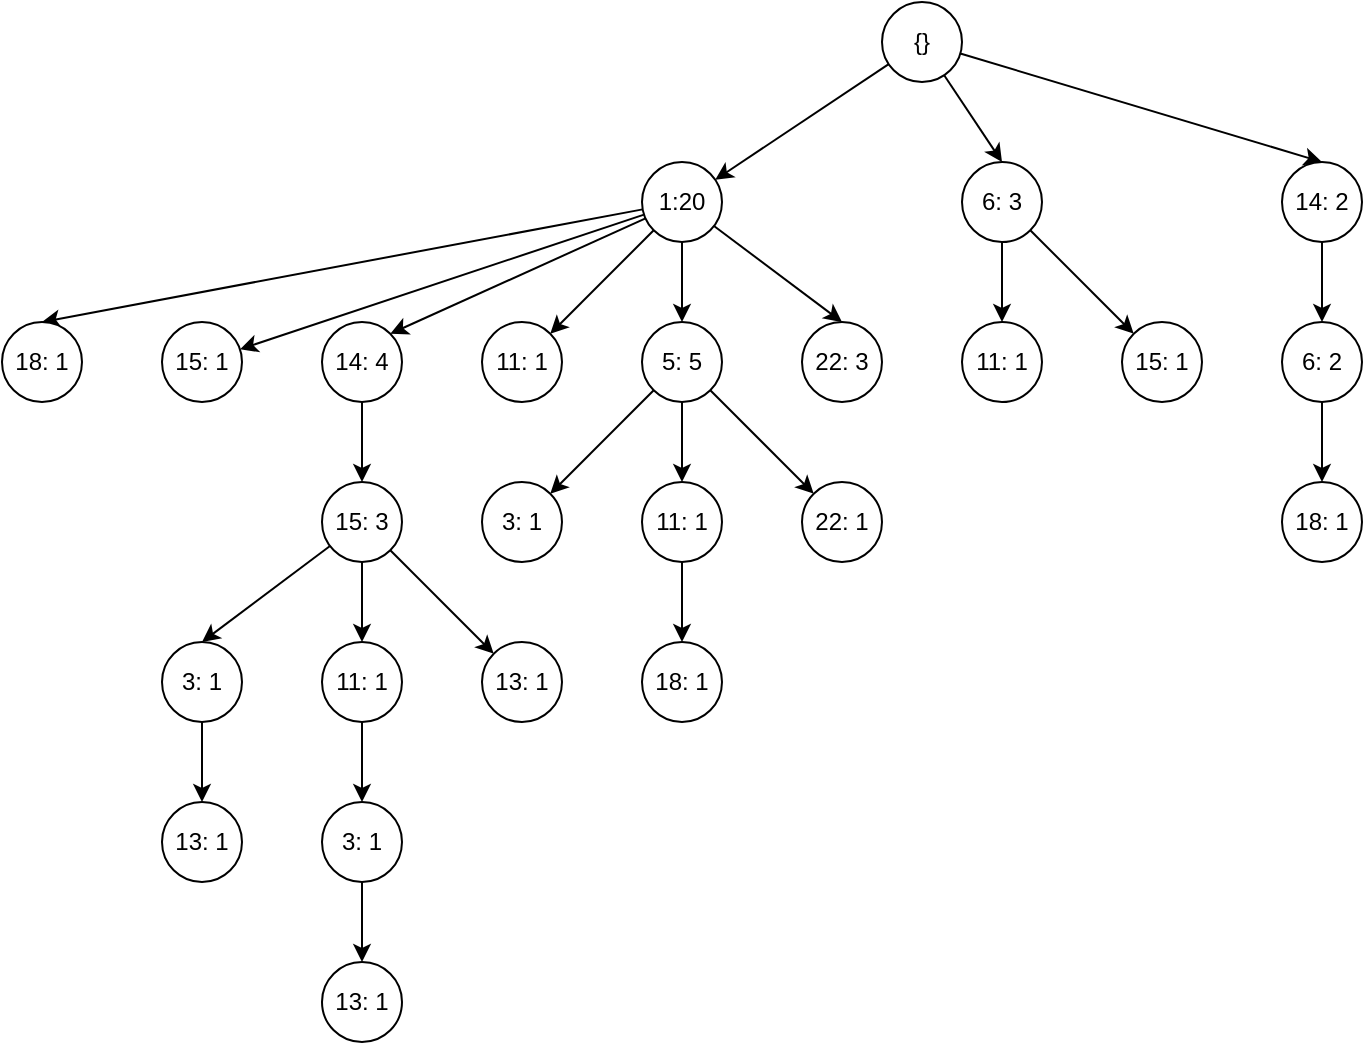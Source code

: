 <mxfile version="21.1.1" type="device">
  <diagram name="Halaman-1" id="EBV6HWbrfyG-JuRkRw2B">
    <mxGraphModel dx="1574" dy="477" grid="1" gridSize="10" guides="1" tooltips="1" connect="1" arrows="1" fold="1" page="1" pageScale="1" pageWidth="827" pageHeight="1169" math="0" shadow="0">
      <root>
        <mxCell id="0" />
        <mxCell id="1" parent="0" />
        <mxCell id="D3o4ojIBJB-GTlFPEu90-47" style="rounded=0;orthogonalLoop=1;jettySize=auto;html=1;" parent="1" source="D3o4ojIBJB-GTlFPEu90-1" target="D3o4ojIBJB-GTlFPEu90-45" edge="1">
          <mxGeometry relative="1" as="geometry" />
        </mxCell>
        <mxCell id="D3o4ojIBJB-GTlFPEu90-78" style="rounded=0;orthogonalLoop=1;jettySize=auto;html=1;entryX=0.5;entryY=0;entryDx=0;entryDy=0;" parent="1" source="D3o4ojIBJB-GTlFPEu90-1" target="D3o4ojIBJB-GTlFPEu90-77" edge="1">
          <mxGeometry relative="1" as="geometry" />
        </mxCell>
        <mxCell id="D3o4ojIBJB-GTlFPEu90-83" style="rounded=0;orthogonalLoop=1;jettySize=auto;html=1;entryX=0.5;entryY=0;entryDx=0;entryDy=0;" parent="1" source="D3o4ojIBJB-GTlFPEu90-1" target="D3o4ojIBJB-GTlFPEu90-80" edge="1">
          <mxGeometry relative="1" as="geometry" />
        </mxCell>
        <mxCell id="D3o4ojIBJB-GTlFPEu90-1" value="{}" style="ellipse;whiteSpace=wrap;html=1;aspect=fixed;" parent="1" vertex="1">
          <mxGeometry x="400" y="80" width="40" height="40" as="geometry" />
        </mxCell>
        <mxCell id="D3o4ojIBJB-GTlFPEu90-51" style="edgeStyle=orthogonalEdgeStyle;rounded=0;orthogonalLoop=1;jettySize=auto;html=1;" parent="1" source="D3o4ojIBJB-GTlFPEu90-45" target="D3o4ojIBJB-GTlFPEu90-50" edge="1">
          <mxGeometry relative="1" as="geometry" />
        </mxCell>
        <mxCell id="D3o4ojIBJB-GTlFPEu90-55" style="rounded=0;orthogonalLoop=1;jettySize=auto;html=1;entryX=1;entryY=0;entryDx=0;entryDy=0;" parent="1" source="D3o4ojIBJB-GTlFPEu90-45" target="D3o4ojIBJB-GTlFPEu90-54" edge="1">
          <mxGeometry relative="1" as="geometry" />
        </mxCell>
        <mxCell id="D3o4ojIBJB-GTlFPEu90-61" style="rounded=0;orthogonalLoop=1;jettySize=auto;html=1;entryX=1;entryY=0;entryDx=0;entryDy=0;" parent="1" source="D3o4ojIBJB-GTlFPEu90-45" target="D3o4ojIBJB-GTlFPEu90-56" edge="1">
          <mxGeometry relative="1" as="geometry" />
        </mxCell>
        <mxCell id="D3o4ojIBJB-GTlFPEu90-75" style="rounded=0;orthogonalLoop=1;jettySize=auto;html=1;entryX=0.5;entryY=0;entryDx=0;entryDy=0;" parent="1" source="D3o4ojIBJB-GTlFPEu90-45" target="D3o4ojIBJB-GTlFPEu90-74" edge="1">
          <mxGeometry relative="1" as="geometry" />
        </mxCell>
        <mxCell id="D3o4ojIBJB-GTlFPEu90-89" style="rounded=0;orthogonalLoop=1;jettySize=auto;html=1;" parent="1" source="D3o4ojIBJB-GTlFPEu90-45" target="D3o4ojIBJB-GTlFPEu90-88" edge="1">
          <mxGeometry relative="1" as="geometry" />
        </mxCell>
        <mxCell id="D3o4ojIBJB-GTlFPEu90-91" style="rounded=0;orthogonalLoop=1;jettySize=auto;html=1;entryX=0.5;entryY=0;entryDx=0;entryDy=0;" parent="1" source="D3o4ojIBJB-GTlFPEu90-45" target="D3o4ojIBJB-GTlFPEu90-90" edge="1">
          <mxGeometry relative="1" as="geometry" />
        </mxCell>
        <mxCell id="D3o4ojIBJB-GTlFPEu90-45" value="1:20" style="ellipse;whiteSpace=wrap;html=1;aspect=fixed;" parent="1" vertex="1">
          <mxGeometry x="280" y="160" width="40" height="40" as="geometry" />
        </mxCell>
        <mxCell id="D3o4ojIBJB-GTlFPEu90-53" style="rounded=0;orthogonalLoop=1;jettySize=auto;html=1;" parent="1" source="D3o4ojIBJB-GTlFPEu90-50" target="D3o4ojIBJB-GTlFPEu90-52" edge="1">
          <mxGeometry relative="1" as="geometry" />
        </mxCell>
        <mxCell id="D3o4ojIBJB-GTlFPEu90-67" style="rounded=0;orthogonalLoop=1;jettySize=auto;html=1;entryX=0.5;entryY=0;entryDx=0;entryDy=0;" parent="1" source="D3o4ojIBJB-GTlFPEu90-50" target="D3o4ojIBJB-GTlFPEu90-66" edge="1">
          <mxGeometry relative="1" as="geometry">
            <mxPoint x="340" y="330" as="targetPoint" />
          </mxGeometry>
        </mxCell>
        <mxCell id="D3o4ojIBJB-GTlFPEu90-87" style="rounded=0;orthogonalLoop=1;jettySize=auto;html=1;entryX=0;entryY=0;entryDx=0;entryDy=0;" parent="1" source="D3o4ojIBJB-GTlFPEu90-50" target="D3o4ojIBJB-GTlFPEu90-86" edge="1">
          <mxGeometry relative="1" as="geometry" />
        </mxCell>
        <mxCell id="D3o4ojIBJB-GTlFPEu90-50" value="5: 5" style="ellipse;whiteSpace=wrap;html=1;aspect=fixed;" parent="1" vertex="1">
          <mxGeometry x="280" y="240" width="40" height="40" as="geometry" />
        </mxCell>
        <mxCell id="D3o4ojIBJB-GTlFPEu90-52" value="3: 1" style="ellipse;whiteSpace=wrap;html=1;aspect=fixed;direction=south;" parent="1" vertex="1">
          <mxGeometry x="200" y="320" width="40" height="40" as="geometry" />
        </mxCell>
        <mxCell id="D3o4ojIBJB-GTlFPEu90-54" value="11: 1" style="ellipse;whiteSpace=wrap;html=1;aspect=fixed;" parent="1" vertex="1">
          <mxGeometry x="200" y="240" width="40" height="40" as="geometry" />
        </mxCell>
        <mxCell id="D3o4ojIBJB-GTlFPEu90-62" style="edgeStyle=orthogonalEdgeStyle;rounded=0;orthogonalLoop=1;jettySize=auto;html=1;entryX=0.5;entryY=0;entryDx=0;entryDy=0;" parent="1" source="D3o4ojIBJB-GTlFPEu90-56" target="D3o4ojIBJB-GTlFPEu90-57" edge="1">
          <mxGeometry relative="1" as="geometry" />
        </mxCell>
        <mxCell id="D3o4ojIBJB-GTlFPEu90-56" value="14: 4" style="ellipse;whiteSpace=wrap;html=1;aspect=fixed;" parent="1" vertex="1">
          <mxGeometry x="120" y="240" width="40" height="40" as="geometry" />
        </mxCell>
        <mxCell id="D3o4ojIBJB-GTlFPEu90-63" style="edgeStyle=orthogonalEdgeStyle;rounded=0;orthogonalLoop=1;jettySize=auto;html=1;entryX=0.5;entryY=0;entryDx=0;entryDy=0;" parent="1" source="D3o4ojIBJB-GTlFPEu90-57" target="D3o4ojIBJB-GTlFPEu90-58" edge="1">
          <mxGeometry relative="1" as="geometry" />
        </mxCell>
        <mxCell id="D3o4ojIBJB-GTlFPEu90-69" style="rounded=0;orthogonalLoop=1;jettySize=auto;html=1;entryX=0;entryY=0;entryDx=0;entryDy=0;" parent="1" source="D3o4ojIBJB-GTlFPEu90-57" target="D3o4ojIBJB-GTlFPEu90-68" edge="1">
          <mxGeometry relative="1" as="geometry" />
        </mxCell>
        <mxCell id="D3o4ojIBJB-GTlFPEu90-72" style="rounded=0;orthogonalLoop=1;jettySize=auto;html=1;entryX=0.5;entryY=0;entryDx=0;entryDy=0;" parent="1" source="D3o4ojIBJB-GTlFPEu90-57" target="D3o4ojIBJB-GTlFPEu90-71" edge="1">
          <mxGeometry relative="1" as="geometry" />
        </mxCell>
        <mxCell id="D3o4ojIBJB-GTlFPEu90-57" value="15: 3" style="ellipse;whiteSpace=wrap;html=1;aspect=fixed;" parent="1" vertex="1">
          <mxGeometry x="120" y="320" width="40" height="40" as="geometry" />
        </mxCell>
        <mxCell id="D3o4ojIBJB-GTlFPEu90-64" style="edgeStyle=orthogonalEdgeStyle;rounded=0;orthogonalLoop=1;jettySize=auto;html=1;entryX=0.5;entryY=0;entryDx=0;entryDy=0;" parent="1" source="D3o4ojIBJB-GTlFPEu90-58" target="D3o4ojIBJB-GTlFPEu90-59" edge="1">
          <mxGeometry relative="1" as="geometry" />
        </mxCell>
        <mxCell id="D3o4ojIBJB-GTlFPEu90-58" value="11: 1" style="ellipse;whiteSpace=wrap;html=1;aspect=fixed;" parent="1" vertex="1">
          <mxGeometry x="120" y="400" width="40" height="40" as="geometry" />
        </mxCell>
        <mxCell id="D3o4ojIBJB-GTlFPEu90-65" style="edgeStyle=orthogonalEdgeStyle;rounded=0;orthogonalLoop=1;jettySize=auto;html=1;entryX=0.5;entryY=0;entryDx=0;entryDy=0;" parent="1" source="D3o4ojIBJB-GTlFPEu90-59" target="D3o4ojIBJB-GTlFPEu90-60" edge="1">
          <mxGeometry relative="1" as="geometry" />
        </mxCell>
        <mxCell id="D3o4ojIBJB-GTlFPEu90-59" value="3: 1" style="ellipse;whiteSpace=wrap;html=1;aspect=fixed;" parent="1" vertex="1">
          <mxGeometry x="120" y="480" width="40" height="40" as="geometry" />
        </mxCell>
        <mxCell id="D3o4ojIBJB-GTlFPEu90-60" value="13: 1" style="ellipse;whiteSpace=wrap;html=1;aspect=fixed;" parent="1" vertex="1">
          <mxGeometry x="120" y="560" width="40" height="40" as="geometry" />
        </mxCell>
        <mxCell id="xqMMkBZxpPEa3CdMx8rW-2" style="edgeStyle=orthogonalEdgeStyle;rounded=0;orthogonalLoop=1;jettySize=auto;html=1;entryX=0.5;entryY=0;entryDx=0;entryDy=0;" edge="1" parent="1" source="D3o4ojIBJB-GTlFPEu90-66" target="xqMMkBZxpPEa3CdMx8rW-1">
          <mxGeometry relative="1" as="geometry" />
        </mxCell>
        <mxCell id="D3o4ojIBJB-GTlFPEu90-66" value="11: 1" style="ellipse;whiteSpace=wrap;html=1;aspect=fixed;" parent="1" vertex="1">
          <mxGeometry x="280" y="320" width="40" height="40" as="geometry" />
        </mxCell>
        <mxCell id="D3o4ojIBJB-GTlFPEu90-68" value="13: 1" style="ellipse;whiteSpace=wrap;html=1;aspect=fixed;" parent="1" vertex="1">
          <mxGeometry x="200" y="400" width="40" height="40" as="geometry" />
        </mxCell>
        <mxCell id="D3o4ojIBJB-GTlFPEu90-70" value="13: 1" style="ellipse;whiteSpace=wrap;html=1;aspect=fixed;" parent="1" vertex="1">
          <mxGeometry x="40" y="480" width="40" height="40" as="geometry" />
        </mxCell>
        <mxCell id="D3o4ojIBJB-GTlFPEu90-73" style="edgeStyle=orthogonalEdgeStyle;rounded=0;orthogonalLoop=1;jettySize=auto;html=1;entryX=0.5;entryY=0;entryDx=0;entryDy=0;" parent="1" source="D3o4ojIBJB-GTlFPEu90-71" target="D3o4ojIBJB-GTlFPEu90-70" edge="1">
          <mxGeometry relative="1" as="geometry" />
        </mxCell>
        <mxCell id="D3o4ojIBJB-GTlFPEu90-71" value="3: 1" style="ellipse;whiteSpace=wrap;html=1;aspect=fixed;" parent="1" vertex="1">
          <mxGeometry x="40" y="400" width="40" height="40" as="geometry" />
        </mxCell>
        <mxCell id="D3o4ojIBJB-GTlFPEu90-74" value="22: 3" style="ellipse;whiteSpace=wrap;html=1;aspect=fixed;" parent="1" vertex="1">
          <mxGeometry x="360" y="240" width="40" height="40" as="geometry" />
        </mxCell>
        <mxCell id="D3o4ojIBJB-GTlFPEu90-76" value="11: 1" style="ellipse;whiteSpace=wrap;html=1;aspect=fixed;" parent="1" vertex="1">
          <mxGeometry x="440" y="240" width="40" height="40" as="geometry" />
        </mxCell>
        <mxCell id="D3o4ojIBJB-GTlFPEu90-79" style="edgeStyle=orthogonalEdgeStyle;rounded=0;orthogonalLoop=1;jettySize=auto;html=1;" parent="1" source="D3o4ojIBJB-GTlFPEu90-77" target="D3o4ojIBJB-GTlFPEu90-76" edge="1">
          <mxGeometry relative="1" as="geometry" />
        </mxCell>
        <mxCell id="D3o4ojIBJB-GTlFPEu90-93" style="rounded=0;orthogonalLoop=1;jettySize=auto;html=1;" parent="1" source="D3o4ojIBJB-GTlFPEu90-77" target="D3o4ojIBJB-GTlFPEu90-92" edge="1">
          <mxGeometry relative="1" as="geometry" />
        </mxCell>
        <mxCell id="D3o4ojIBJB-GTlFPEu90-77" value="6: 3" style="ellipse;whiteSpace=wrap;html=1;aspect=fixed;" parent="1" vertex="1">
          <mxGeometry x="440" y="160" width="40" height="40" as="geometry" />
        </mxCell>
        <mxCell id="D3o4ojIBJB-GTlFPEu90-84" style="edgeStyle=orthogonalEdgeStyle;rounded=0;orthogonalLoop=1;jettySize=auto;html=1;" parent="1" source="D3o4ojIBJB-GTlFPEu90-80" target="D3o4ojIBJB-GTlFPEu90-81" edge="1">
          <mxGeometry relative="1" as="geometry" />
        </mxCell>
        <mxCell id="D3o4ojIBJB-GTlFPEu90-80" value="14: 2" style="ellipse;whiteSpace=wrap;html=1;aspect=fixed;" parent="1" vertex="1">
          <mxGeometry x="600" y="160" width="40" height="40" as="geometry" />
        </mxCell>
        <mxCell id="D3o4ojIBJB-GTlFPEu90-85" style="edgeStyle=orthogonalEdgeStyle;rounded=0;orthogonalLoop=1;jettySize=auto;html=1;entryX=0.5;entryY=0;entryDx=0;entryDy=0;" parent="1" source="D3o4ojIBJB-GTlFPEu90-81" target="D3o4ojIBJB-GTlFPEu90-82" edge="1">
          <mxGeometry relative="1" as="geometry" />
        </mxCell>
        <mxCell id="D3o4ojIBJB-GTlFPEu90-81" value="6: 2" style="ellipse;whiteSpace=wrap;html=1;aspect=fixed;" parent="1" vertex="1">
          <mxGeometry x="600" y="240" width="40" height="40" as="geometry" />
        </mxCell>
        <mxCell id="D3o4ojIBJB-GTlFPEu90-82" value="18: 1" style="ellipse;whiteSpace=wrap;html=1;aspect=fixed;" parent="1" vertex="1">
          <mxGeometry x="600" y="320" width="40" height="40" as="geometry" />
        </mxCell>
        <mxCell id="D3o4ojIBJB-GTlFPEu90-86" value="22: 1" style="ellipse;whiteSpace=wrap;html=1;aspect=fixed;" parent="1" vertex="1">
          <mxGeometry x="360" y="320" width="40" height="40" as="geometry" />
        </mxCell>
        <mxCell id="D3o4ojIBJB-GTlFPEu90-88" value="15: 1" style="ellipse;whiteSpace=wrap;html=1;aspect=fixed;" parent="1" vertex="1">
          <mxGeometry x="40" y="240" width="40" height="40" as="geometry" />
        </mxCell>
        <mxCell id="D3o4ojIBJB-GTlFPEu90-90" value="18: 1" style="ellipse;whiteSpace=wrap;html=1;aspect=fixed;" parent="1" vertex="1">
          <mxGeometry x="-40" y="240" width="40" height="40" as="geometry" />
        </mxCell>
        <mxCell id="D3o4ojIBJB-GTlFPEu90-92" value="15: 1" style="ellipse;whiteSpace=wrap;html=1;aspect=fixed;" parent="1" vertex="1">
          <mxGeometry x="520" y="240" width="40" height="40" as="geometry" />
        </mxCell>
        <mxCell id="xqMMkBZxpPEa3CdMx8rW-1" value="18: 1" style="ellipse;whiteSpace=wrap;html=1;aspect=fixed;" vertex="1" parent="1">
          <mxGeometry x="280" y="400" width="40" height="40" as="geometry" />
        </mxCell>
      </root>
    </mxGraphModel>
  </diagram>
</mxfile>
